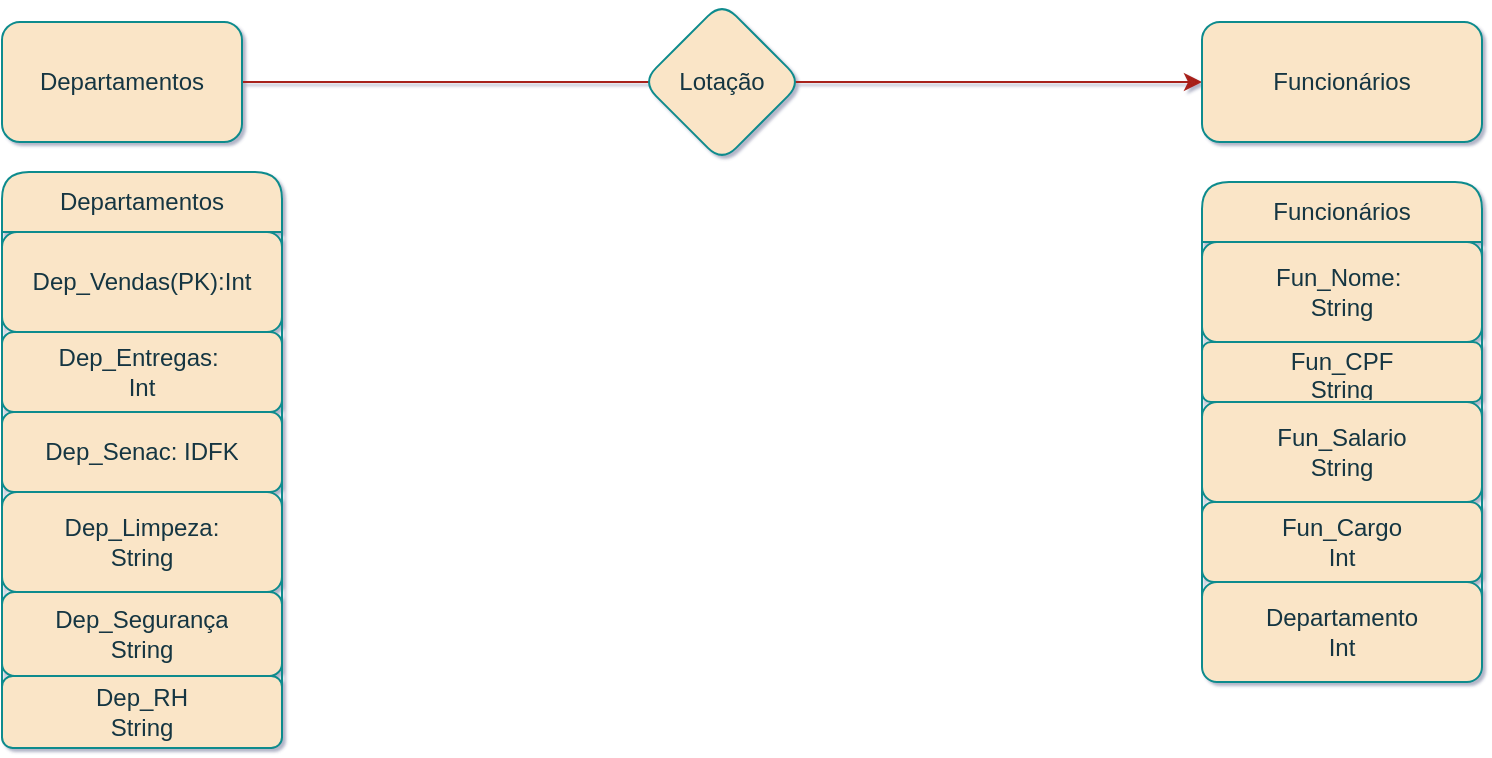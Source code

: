 <mxfile version="21.1.7" type="google">
  <diagram name="Página-1" id="zR6mjoAYWJswRlD_wYGe">
    <mxGraphModel dx="1297" dy="654" grid="1" gridSize="12" guides="1" tooltips="1" connect="1" arrows="1" fold="1" page="1" pageScale="1" pageWidth="827" pageHeight="1169" background="none" math="0" shadow="1">
      <root>
        <mxCell id="0" />
        <mxCell id="1" parent="0" />
        <mxCell id="lu-fnkLCQ8AVbo4WwS-q-5" style="edgeStyle=orthogonalEdgeStyle;rounded=1;orthogonalLoop=1;jettySize=auto;html=1;exitX=1;exitY=0.5;exitDx=0;exitDy=0;entryX=0;entryY=0.5;entryDx=0;entryDy=0;labelBackgroundColor=none;strokeColor=#A8201A;fontColor=default;" parent="1" source="lu-fnkLCQ8AVbo4WwS-q-1" target="lu-fnkLCQ8AVbo4WwS-q-3" edge="1">
          <mxGeometry relative="1" as="geometry" />
        </mxCell>
        <mxCell id="lu-fnkLCQ8AVbo4WwS-q-1" value="Departamentos" style="rounded=1;whiteSpace=wrap;html=1;labelBackgroundColor=none;fillColor=#FAE5C7;strokeColor=#0F8B8D;fontColor=#143642;" parent="1" vertex="1">
          <mxGeometry y="80" width="120" height="60" as="geometry" />
        </mxCell>
        <mxCell id="lu-fnkLCQ8AVbo4WwS-q-2" value="Lotação" style="rhombus;whiteSpace=wrap;html=1;rounded=1;labelBackgroundColor=none;fillColor=#FAE5C7;strokeColor=#0F8B8D;fontColor=#143642;" parent="1" vertex="1">
          <mxGeometry x="320" y="70" width="80" height="80" as="geometry" />
        </mxCell>
        <mxCell id="lu-fnkLCQ8AVbo4WwS-q-3" value="Funcionários" style="rounded=1;whiteSpace=wrap;html=1;labelBackgroundColor=none;fillColor=#FAE5C7;strokeColor=#0F8B8D;fontColor=#143642;" parent="1" vertex="1">
          <mxGeometry x="600" y="80" width="140" height="60" as="geometry" />
        </mxCell>
        <mxCell id="lu-fnkLCQ8AVbo4WwS-q-6" value="Departamentos" style="swimlane;fontStyle=0;childLayout=stackLayout;horizontal=1;startSize=30;horizontalStack=0;resizeParent=1;resizeParentMax=0;resizeLast=0;collapsible=1;marginBottom=0;whiteSpace=wrap;html=1;align=center;fillColor=#FAE5C7;strokeColor=#0F8B8D;rounded=1;labelBackgroundColor=none;fontColor=#143642;" parent="1" vertex="1">
          <mxGeometry y="155" width="140" height="288" as="geometry" />
        </mxCell>
        <mxCell id="lu-fnkLCQ8AVbo4WwS-q-7" value="Dep_Vendas(PK):Int" style="text;strokeColor=#0F8B8D;fillColor=#FAE5C7;align=center;verticalAlign=middle;spacingLeft=4;spacingRight=4;overflow=hidden;points=[[0,0.5],[1,0.5]];portConstraint=eastwest;rotatable=0;whiteSpace=wrap;html=1;rounded=1;labelBackgroundColor=none;fontColor=#143642;" parent="lu-fnkLCQ8AVbo4WwS-q-6" vertex="1">
          <mxGeometry y="30" width="140" height="50" as="geometry" />
        </mxCell>
        <mxCell id="lu-fnkLCQ8AVbo4WwS-q-8" value="Dep_Entregas:&amp;nbsp;&lt;br&gt;Int" style="text;strokeColor=#0F8B8D;fillColor=#FAE5C7;align=center;verticalAlign=middle;spacingLeft=4;spacingRight=4;overflow=hidden;points=[[0,0.5],[1,0.5]];portConstraint=eastwest;rotatable=0;whiteSpace=wrap;html=1;rounded=1;labelBackgroundColor=none;fontColor=#143642;" parent="lu-fnkLCQ8AVbo4WwS-q-6" vertex="1">
          <mxGeometry y="80" width="140" height="40" as="geometry" />
        </mxCell>
        <mxCell id="lu-fnkLCQ8AVbo4WwS-q-9" value="Dep_Senac: IDFK" style="text;strokeColor=#0F8B8D;fillColor=#FAE5C7;align=center;verticalAlign=middle;spacingLeft=4;spacingRight=4;overflow=hidden;points=[[0,0.5],[1,0.5]];portConstraint=eastwest;rotatable=0;whiteSpace=wrap;html=1;rounded=1;labelBackgroundColor=none;fontColor=#143642;" parent="lu-fnkLCQ8AVbo4WwS-q-6" vertex="1">
          <mxGeometry y="120" width="140" height="40" as="geometry" />
        </mxCell>
        <mxCell id="lu-fnkLCQ8AVbo4WwS-q-49" value="Dep_Limpeza:&lt;br&gt;String" style="text;strokeColor=#0F8B8D;fillColor=#FAE5C7;align=center;verticalAlign=middle;spacingLeft=4;spacingRight=4;overflow=hidden;points=[[0,0.5],[1,0.5]];portConstraint=eastwest;rotatable=0;whiteSpace=wrap;html=1;rounded=1;labelBackgroundColor=none;fontColor=#143642;" parent="lu-fnkLCQ8AVbo4WwS-q-6" vertex="1">
          <mxGeometry y="160" width="140" height="50" as="geometry" />
        </mxCell>
        <mxCell id="jK8azN9E_zmi4IVDnB0S-2" value="Dep_Segurança&lt;br&gt;String" style="text;strokeColor=#0F8B8D;fillColor=#FAE5C7;align=center;verticalAlign=middle;spacingLeft=4;spacingRight=4;overflow=hidden;points=[[0,0.5],[1,0.5]];portConstraint=eastwest;rotatable=0;whiteSpace=wrap;html=1;rounded=1;labelBackgroundColor=none;fontColor=#143642;" parent="lu-fnkLCQ8AVbo4WwS-q-6" vertex="1">
          <mxGeometry y="210" width="140" height="42" as="geometry" />
        </mxCell>
        <mxCell id="jK8azN9E_zmi4IVDnB0S-3" value="Dep_RH&lt;br&gt;String" style="text;strokeColor=#0F8B8D;fillColor=#FAE5C7;align=center;verticalAlign=middle;spacingLeft=4;spacingRight=4;overflow=hidden;points=[[0,0.5],[1,0.5]];portConstraint=eastwest;rotatable=0;whiteSpace=wrap;html=1;rounded=1;labelBackgroundColor=none;fontColor=#143642;" parent="lu-fnkLCQ8AVbo4WwS-q-6" vertex="1">
          <mxGeometry y="252" width="140" height="36" as="geometry" />
        </mxCell>
        <mxCell id="lu-fnkLCQ8AVbo4WwS-q-10" value="Funcionários" style="swimlane;fontStyle=0;childLayout=stackLayout;horizontal=1;startSize=30;horizontalStack=0;resizeParent=1;resizeParentMax=0;resizeLast=0;collapsible=1;marginBottom=0;whiteSpace=wrap;html=1;fillColor=#FAE5C7;strokeColor=#0F8B8D;rounded=1;labelBackgroundColor=none;fontColor=#143642;" parent="1" vertex="1">
          <mxGeometry x="600" y="160" width="140" height="250" as="geometry" />
        </mxCell>
        <mxCell id="lu-fnkLCQ8AVbo4WwS-q-12" value="Fun_Nome:&amp;nbsp;&lt;br&gt;String" style="text;strokeColor=#0F8B8D;fillColor=#FAE5C7;align=center;verticalAlign=middle;spacingLeft=4;spacingRight=4;overflow=hidden;points=[[0,0.5],[1,0.5]];portConstraint=eastwest;rotatable=0;whiteSpace=wrap;html=1;rounded=1;labelBackgroundColor=none;fontColor=#143642;" parent="lu-fnkLCQ8AVbo4WwS-q-10" vertex="1">
          <mxGeometry y="30" width="140" height="50" as="geometry" />
        </mxCell>
        <mxCell id="lu-fnkLCQ8AVbo4WwS-q-50" value="Fun_CPF&lt;br&gt;String" style="text;strokeColor=#0F8B8D;fillColor=#FAE5C7;align=center;verticalAlign=middle;spacingLeft=4;spacingRight=4;overflow=hidden;points=[[0,0.5],[1,0.5]];portConstraint=eastwest;rotatable=0;whiteSpace=wrap;html=1;rounded=1;labelBackgroundColor=none;fontColor=#143642;" parent="lu-fnkLCQ8AVbo4WwS-q-10" vertex="1">
          <mxGeometry y="80" width="140" height="30" as="geometry" />
        </mxCell>
        <mxCell id="lu-fnkLCQ8AVbo4WwS-q-53" value="Fun_Salario&lt;br&gt;String" style="text;strokeColor=#0F8B8D;fillColor=#FAE5C7;align=center;verticalAlign=middle;spacingLeft=4;spacingRight=4;overflow=hidden;points=[[0,0.5],[1,0.5]];portConstraint=eastwest;rotatable=0;whiteSpace=wrap;html=1;rounded=1;labelBackgroundColor=none;fontColor=#143642;" parent="lu-fnkLCQ8AVbo4WwS-q-10" vertex="1">
          <mxGeometry y="110" width="140" height="50" as="geometry" />
        </mxCell>
        <mxCell id="lu-fnkLCQ8AVbo4WwS-q-54" value="Fun_Cargo&lt;br&gt;Int" style="text;strokeColor=#0F8B8D;fillColor=#FAE5C7;align=center;verticalAlign=middle;spacingLeft=4;spacingRight=4;overflow=hidden;points=[[0,0.5],[1,0.5]];portConstraint=eastwest;rotatable=0;whiteSpace=wrap;html=1;rounded=1;labelBackgroundColor=none;fontColor=#143642;" parent="lu-fnkLCQ8AVbo4WwS-q-10" vertex="1">
          <mxGeometry y="160" width="140" height="40" as="geometry" />
        </mxCell>
        <mxCell id="jK8azN9E_zmi4IVDnB0S-1" value="Departamento&lt;br&gt;Int" style="text;strokeColor=#0F8B8D;fillColor=#FAE5C7;align=center;verticalAlign=middle;spacingLeft=4;spacingRight=4;overflow=hidden;points=[[0,0.5],[1,0.5]];portConstraint=eastwest;rotatable=0;whiteSpace=wrap;html=1;rounded=1;labelBackgroundColor=none;fontColor=#143642;" parent="lu-fnkLCQ8AVbo4WwS-q-10" vertex="1">
          <mxGeometry y="200" width="140" height="50" as="geometry" />
        </mxCell>
      </root>
    </mxGraphModel>
  </diagram>
</mxfile>
